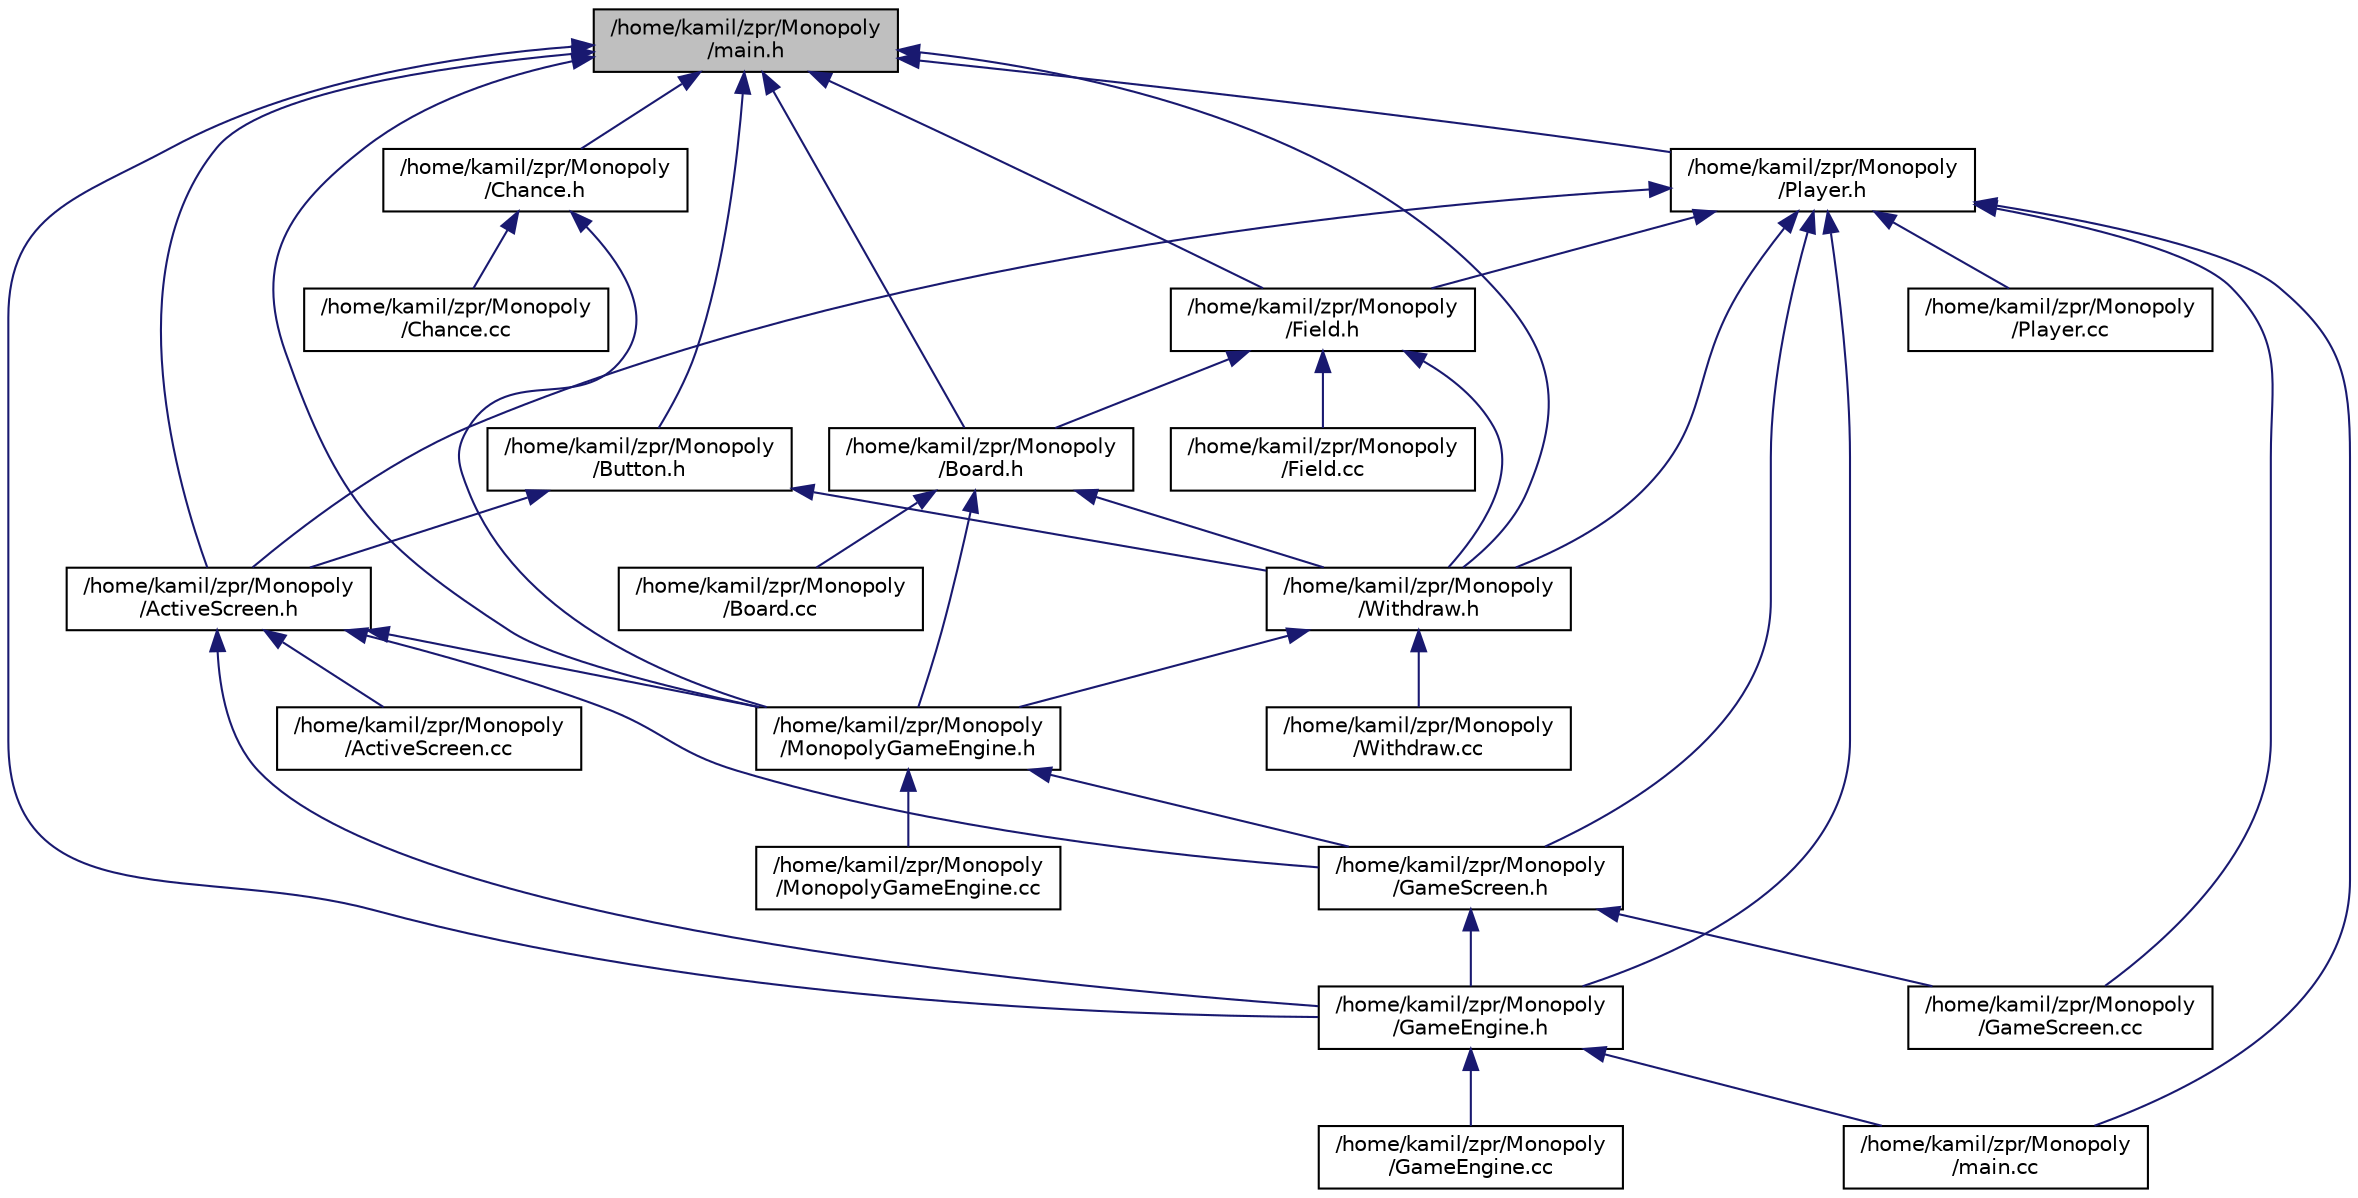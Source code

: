 digraph "/home/kamil/zpr/Monopoly/main.h"
{
 // LATEX_PDF_SIZE
  edge [fontname="Helvetica",fontsize="10",labelfontname="Helvetica",labelfontsize="10"];
  node [fontname="Helvetica",fontsize="10",shape=record];
  Node1 [label="/home/kamil/zpr/Monopoly\l/main.h",height=0.2,width=0.4,color="black", fillcolor="grey75", style="filled", fontcolor="black",tooltip="Header file containing structures shared between project files."];
  Node1 -> Node2 [dir="back",color="midnightblue",fontsize="10",style="solid",fontname="Helvetica"];
  Node2 [label="/home/kamil/zpr/Monopoly\l/ActiveScreen.h",height=0.2,width=0.4,color="black", fillcolor="white", style="filled",URL="$_active_screen_8h.html",tooltip="Header file handling displayed screens of project Base claass is ActiveScreen, then derived class are..."];
  Node2 -> Node3 [dir="back",color="midnightblue",fontsize="10",style="solid",fontname="Helvetica"];
  Node3 [label="/home/kamil/zpr/Monopoly\l/ActiveScreen.cc",height=0.2,width=0.4,color="black", fillcolor="white", style="filled",URL="$_active_screen_8cc.html",tooltip="Source file handling displayed screens of project Base claass is ActiveScreen, then derived class are..."];
  Node2 -> Node4 [dir="back",color="midnightblue",fontsize="10",style="solid",fontname="Helvetica"];
  Node4 [label="/home/kamil/zpr/Monopoly\l/GameEngine.h",height=0.2,width=0.4,color="black", fillcolor="white", style="filled",URL="$_game_engine_8h.html",tooltip="Header file for GameEngine class, used to handle lowes level program operations as input interactions..."];
  Node4 -> Node5 [dir="back",color="midnightblue",fontsize="10",style="solid",fontname="Helvetica"];
  Node5 [label="/home/kamil/zpr/Monopoly\l/GameEngine.cc",height=0.2,width=0.4,color="black", fillcolor="white", style="filled",URL="$_game_engine_8cc.html",tooltip="Source file for GameEngine class, used to handle lowes level program operations as input interactions..."];
  Node4 -> Node6 [dir="back",color="midnightblue",fontsize="10",style="solid",fontname="Helvetica"];
  Node6 [label="/home/kamil/zpr/Monopoly\l/main.cc",height=0.2,width=0.4,color="black", fillcolor="white", style="filled",URL="$main_8cc.html",tooltip="Source file launching monopoly game vs AI project."];
  Node2 -> Node7 [dir="back",color="midnightblue",fontsize="10",style="solid",fontname="Helvetica"];
  Node7 [label="/home/kamil/zpr/Monopoly\l/GameScreen.h",height=0.2,width=0.4,color="black", fillcolor="white", style="filled",URL="$_game_screen_8h.html",tooltip="Header file for game screen class deriving from ActiveScreen class. Used to handle monopoly game acti..."];
  Node7 -> Node4 [dir="back",color="midnightblue",fontsize="10",style="solid",fontname="Helvetica"];
  Node7 -> Node8 [dir="back",color="midnightblue",fontsize="10",style="solid",fontname="Helvetica"];
  Node8 [label="/home/kamil/zpr/Monopoly\l/GameScreen.cc",height=0.2,width=0.4,color="black", fillcolor="white", style="filled",URL="$_game_screen_8cc.html",tooltip="Source file for game screen class deriving from ActiveScreen class. Used to handle monopoly game acti..."];
  Node2 -> Node9 [dir="back",color="midnightblue",fontsize="10",style="solid",fontname="Helvetica"];
  Node9 [label="/home/kamil/zpr/Monopoly\l/MonopolyGameEngine.h",height=0.2,width=0.4,color="black", fillcolor="white", style="filled",URL="$_monopoly_game_engine_8h.html",tooltip="Header file of class used to handle whole monopoly game process, turns, actions with players,..."];
  Node9 -> Node7 [dir="back",color="midnightblue",fontsize="10",style="solid",fontname="Helvetica"];
  Node9 -> Node10 [dir="back",color="midnightblue",fontsize="10",style="solid",fontname="Helvetica"];
  Node10 [label="/home/kamil/zpr/Monopoly\l/MonopolyGameEngine.cc",height=0.2,width=0.4,color="black", fillcolor="white", style="filled",URL="$_monopoly_game_engine_8cc.html",tooltip="Source file of class used to handle whole monopoly game process, turns, actions with players,..."];
  Node1 -> Node11 [dir="back",color="midnightblue",fontsize="10",style="solid",fontname="Helvetica"];
  Node11 [label="/home/kamil/zpr/Monopoly\l/Board.h",height=0.2,width=0.4,color="black", fillcolor="white", style="filled",URL="$_board_8h.html",tooltip="Header file for monopoly game board, creation is based on json file 'board.json'. Mainly handles all ..."];
  Node11 -> Node12 [dir="back",color="midnightblue",fontsize="10",style="solid",fontname="Helvetica"];
  Node12 [label="/home/kamil/zpr/Monopoly\l/Board.cc",height=0.2,width=0.4,color="black", fillcolor="white", style="filled",URL="$_board_8cc.html",tooltip="Source file for monopoly game board, creation is based on json file 'board.json'. Mainly handles all ..."];
  Node11 -> Node9 [dir="back",color="midnightblue",fontsize="10",style="solid",fontname="Helvetica"];
  Node11 -> Node13 [dir="back",color="midnightblue",fontsize="10",style="solid",fontname="Helvetica"];
  Node13 [label="/home/kamil/zpr/Monopoly\l/Withdraw.h",height=0.2,width=0.4,color="black", fillcolor="white", style="filled",URL="$_withdraw_8h.html",tooltip="Header file for trade/withdraw mehanism in monopoly game between players."];
  Node13 -> Node9 [dir="back",color="midnightblue",fontsize="10",style="solid",fontname="Helvetica"];
  Node13 -> Node14 [dir="back",color="midnightblue",fontsize="10",style="solid",fontname="Helvetica"];
  Node14 [label="/home/kamil/zpr/Monopoly\l/Withdraw.cc",height=0.2,width=0.4,color="black", fillcolor="white", style="filled",URL="$_withdraw_8cc.html",tooltip="Source file for trade/withdraw mehanism in monopoly game between players."];
  Node1 -> Node15 [dir="back",color="midnightblue",fontsize="10",style="solid",fontname="Helvetica"];
  Node15 [label="/home/kamil/zpr/Monopoly\l/Button.h",height=0.2,width=0.4,color="black", fillcolor="white", style="filled",URL="$_button_8h.html",tooltip="Source file for handling button objects actions used to communicate with user."];
  Node15 -> Node2 [dir="back",color="midnightblue",fontsize="10",style="solid",fontname="Helvetica"];
  Node15 -> Node13 [dir="back",color="midnightblue",fontsize="10",style="solid",fontname="Helvetica"];
  Node1 -> Node16 [dir="back",color="midnightblue",fontsize="10",style="solid",fontname="Helvetica"];
  Node16 [label="/home/kamil/zpr/Monopoly\l/Chance.h",height=0.2,width=0.4,color="black", fillcolor="white", style="filled",URL="$_chance_8h.html",tooltip="Header file for monopoly game chance cards, their types, actions..."];
  Node16 -> Node17 [dir="back",color="midnightblue",fontsize="10",style="solid",fontname="Helvetica"];
  Node17 [label="/home/kamil/zpr/Monopoly\l/Chance.cc",height=0.2,width=0.4,color="black", fillcolor="white", style="filled",URL="$_chance_8cc.html",tooltip="Source file for monopoly game chance cards, their types, actions..."];
  Node16 -> Node9 [dir="back",color="midnightblue",fontsize="10",style="solid",fontname="Helvetica"];
  Node1 -> Node18 [dir="back",color="midnightblue",fontsize="10",style="solid",fontname="Helvetica"];
  Node18 [label="/home/kamil/zpr/Monopoly\l/Field.h",height=0.2,width=0.4,color="black", fillcolor="white", style="filled",URL="$_field_8h.html",tooltip="Header file containing staff for single monopoly board game field. Separated to many deriving classes..."];
  Node18 -> Node11 [dir="back",color="midnightblue",fontsize="10",style="solid",fontname="Helvetica"];
  Node18 -> Node19 [dir="back",color="midnightblue",fontsize="10",style="solid",fontname="Helvetica"];
  Node19 [label="/home/kamil/zpr/Monopoly\l/Field.cc",height=0.2,width=0.4,color="black", fillcolor="white", style="filled",URL="$_field_8cc.html",tooltip="Source file containing staff for single monopoly board game field. Separated to many deriving classes..."];
  Node18 -> Node13 [dir="back",color="midnightblue",fontsize="10",style="solid",fontname="Helvetica"];
  Node1 -> Node4 [dir="back",color="midnightblue",fontsize="10",style="solid",fontname="Helvetica"];
  Node1 -> Node9 [dir="back",color="midnightblue",fontsize="10",style="solid",fontname="Helvetica"];
  Node1 -> Node20 [dir="back",color="midnightblue",fontsize="10",style="solid",fontname="Helvetica"];
  Node20 [label="/home/kamil/zpr/Monopoly\l/Player.h",height=0.2,width=0.4,color="black", fillcolor="white", style="filled",URL="$_player_8h.html",tooltip="Implementation file for Player class and AI Player class, containing data and methods for a player in..."];
  Node20 -> Node2 [dir="back",color="midnightblue",fontsize="10",style="solid",fontname="Helvetica"];
  Node20 -> Node18 [dir="back",color="midnightblue",fontsize="10",style="solid",fontname="Helvetica"];
  Node20 -> Node4 [dir="back",color="midnightblue",fontsize="10",style="solid",fontname="Helvetica"];
  Node20 -> Node8 [dir="back",color="midnightblue",fontsize="10",style="solid",fontname="Helvetica"];
  Node20 -> Node7 [dir="back",color="midnightblue",fontsize="10",style="solid",fontname="Helvetica"];
  Node20 -> Node6 [dir="back",color="midnightblue",fontsize="10",style="solid",fontname="Helvetica"];
  Node20 -> Node21 [dir="back",color="midnightblue",fontsize="10",style="solid",fontname="Helvetica"];
  Node21 [label="/home/kamil/zpr/Monopoly\l/Player.cc",height=0.2,width=0.4,color="black", fillcolor="white", style="filled",URL="$_player_8cc.html",tooltip="Implementation file for Player class and AI Player class, containing data and methods for a player in..."];
  Node20 -> Node13 [dir="back",color="midnightblue",fontsize="10",style="solid",fontname="Helvetica"];
  Node1 -> Node13 [dir="back",color="midnightblue",fontsize="10",style="solid",fontname="Helvetica"];
}

